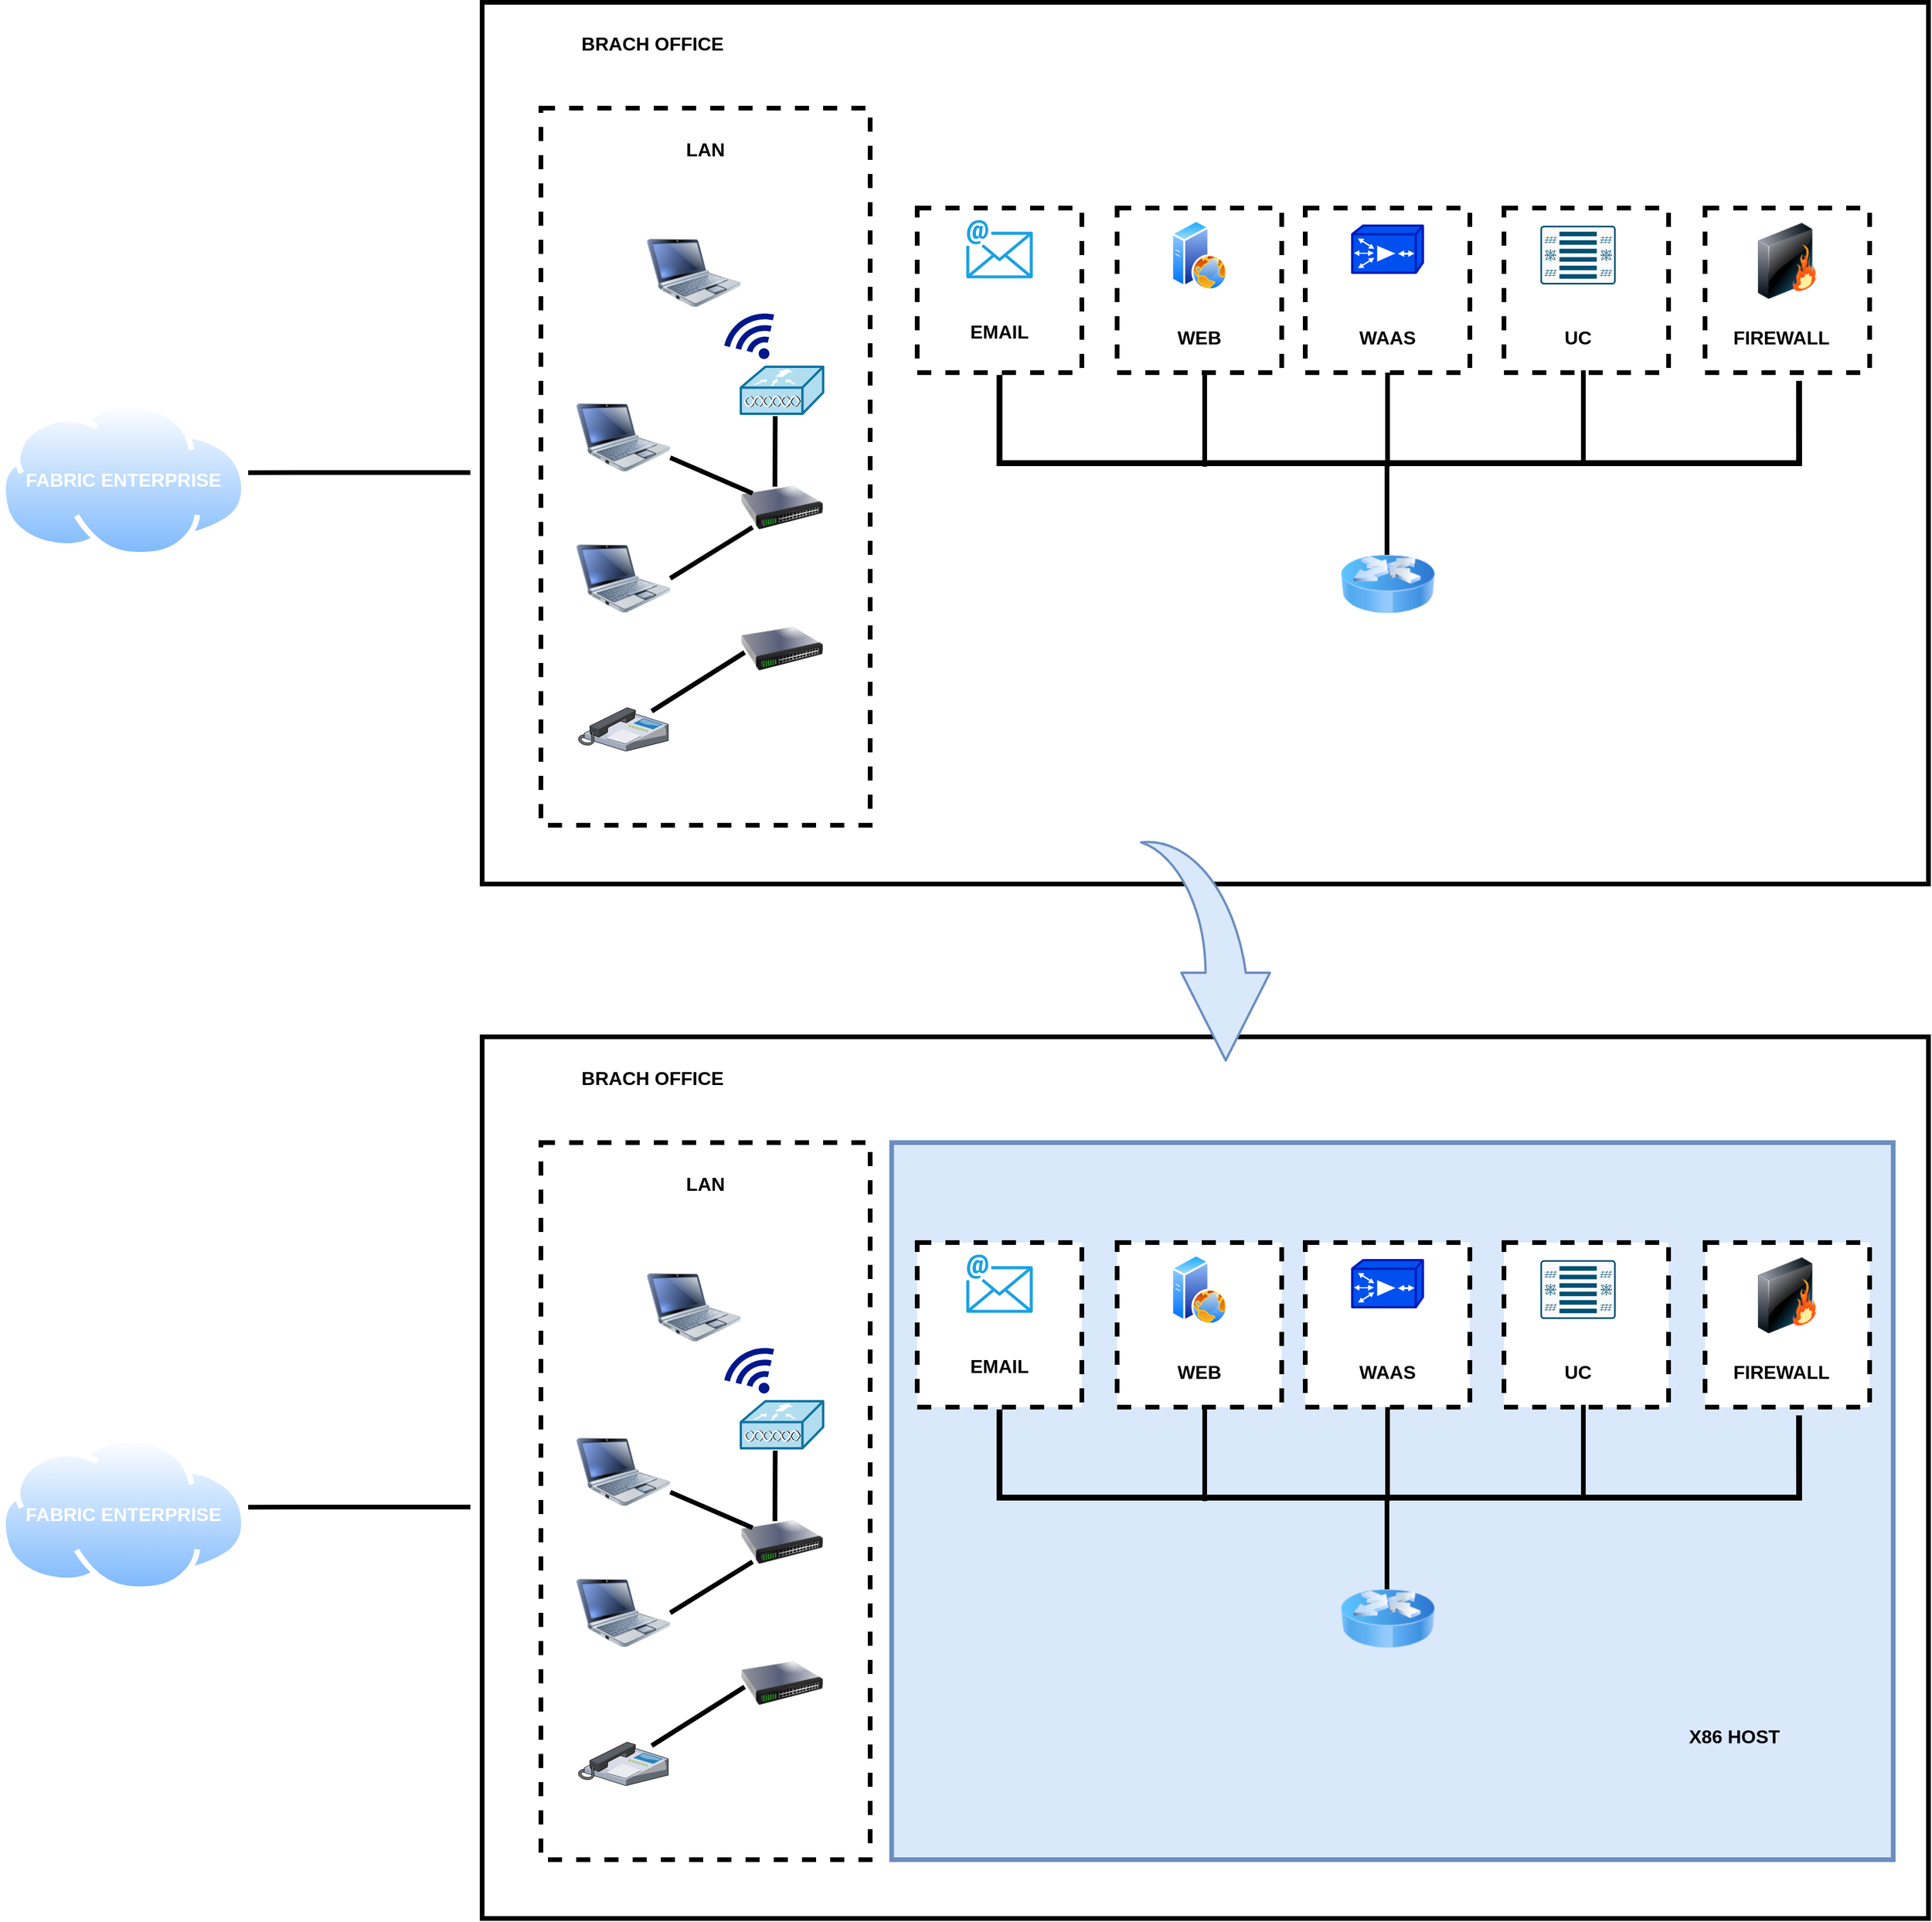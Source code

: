 <mxfile version="23.0.2" type="device">
  <diagram name="Página-1" id="8TrK6Ln6GTz2HB8w70DH">
    <mxGraphModel dx="2021" dy="1885" grid="1" gridSize="10" guides="1" tooltips="1" connect="1" arrows="1" fold="1" page="1" pageScale="1" pageWidth="827" pageHeight="1169" math="0" shadow="0">
      <root>
        <mxCell id="0" />
        <mxCell id="1" parent="0" />
        <mxCell id="T8nLrzzy6BjlIzG81fVo-46" value="" style="rounded=0;whiteSpace=wrap;html=1;strokeWidth=4;" vertex="1" parent="1">
          <mxGeometry x="-120" y="760" width="1230" height="750" as="geometry" />
        </mxCell>
        <mxCell id="T8nLrzzy6BjlIzG81fVo-86" value="" style="rounded=0;whiteSpace=wrap;html=1;fillColor=#dae8fc;strokeColor=#6c8ebf;strokeWidth=4;" vertex="1" parent="1">
          <mxGeometry x="228.27" y="850" width="851.73" height="610" as="geometry" />
        </mxCell>
        <mxCell id="T8nLrzzy6BjlIzG81fVo-1" value="" style="rounded=0;whiteSpace=wrap;html=1;strokeWidth=4;" vertex="1" parent="1">
          <mxGeometry x="-120" y="-120" width="1230" height="750" as="geometry" />
        </mxCell>
        <mxCell id="T8nLrzzy6BjlIzG81fVo-37" value="" style="rounded=0;whiteSpace=wrap;html=1;strokeWidth=4;dashed=1;" vertex="1" parent="1">
          <mxGeometry x="920" y="55" width="140" height="140" as="geometry" />
        </mxCell>
        <mxCell id="T8nLrzzy6BjlIzG81fVo-36" value="" style="rounded=0;whiteSpace=wrap;html=1;strokeWidth=4;dashed=1;" vertex="1" parent="1">
          <mxGeometry x="749" y="55" width="140" height="140" as="geometry" />
        </mxCell>
        <mxCell id="T8nLrzzy6BjlIzG81fVo-35" value="" style="rounded=0;whiteSpace=wrap;html=1;strokeWidth=4;dashed=1;" vertex="1" parent="1">
          <mxGeometry x="580" y="55" width="140" height="140" as="geometry" />
        </mxCell>
        <mxCell id="T8nLrzzy6BjlIzG81fVo-34" value="" style="rounded=0;whiteSpace=wrap;html=1;strokeWidth=4;dashed=1;" vertex="1" parent="1">
          <mxGeometry x="420" y="55" width="140" height="140" as="geometry" />
        </mxCell>
        <mxCell id="T8nLrzzy6BjlIzG81fVo-27" value="" style="rounded=0;whiteSpace=wrap;html=1;strokeWidth=4;dashed=1;" vertex="1" parent="1">
          <mxGeometry x="250" y="55" width="140" height="140" as="geometry" />
        </mxCell>
        <mxCell id="T8nLrzzy6BjlIzG81fVo-15" value="" style="rounded=0;whiteSpace=wrap;html=1;strokeWidth=4;dashed=1;" vertex="1" parent="1">
          <mxGeometry x="-70" y="-30" width="280" height="610" as="geometry" />
        </mxCell>
        <mxCell id="T8nLrzzy6BjlIzG81fVo-2" value="" style="shape=mxgraph.cisco.wireless.wlan_controller;html=1;pointerEvents=1;dashed=0;fillColor=#b1ddf0;strokeColor=#10739e;strokeWidth=2;verticalLabelPosition=bottom;verticalAlign=top;align=center;outlineConnect=0;" vertex="1" parent="1">
          <mxGeometry x="100" y="190" width="70" height="40" as="geometry" />
        </mxCell>
        <mxCell id="T8nLrzzy6BjlIzG81fVo-3" value="" style="image;html=1;image=img/lib/clip_art/networking/Switch_128x128.png" vertex="1" parent="1">
          <mxGeometry x="100" y="280" width="70" height="60" as="geometry" />
        </mxCell>
        <mxCell id="T8nLrzzy6BjlIzG81fVo-4" value="" style="image;html=1;image=img/lib/clip_art/computers/Netbook_128x128.png" vertex="1" parent="1">
          <mxGeometry x="20" y="70" width="80" height="80" as="geometry" />
        </mxCell>
        <mxCell id="T8nLrzzy6BjlIzG81fVo-5" value="" style="sketch=0;aspect=fixed;pointerEvents=1;shadow=0;dashed=0;html=1;strokeColor=none;labelPosition=center;verticalLabelPosition=bottom;verticalAlign=top;align=center;fillColor=#00188D;shape=mxgraph.mscae.enterprise.wireless_connection;rotation=-122;" vertex="1" parent="1">
          <mxGeometry x="90" y="140" width="42" height="50" as="geometry" />
        </mxCell>
        <mxCell id="T8nLrzzy6BjlIzG81fVo-6" value="" style="image;html=1;image=img/lib/clip_art/computers/Netbook_128x128.png" vertex="1" parent="1">
          <mxGeometry x="-40" y="210" width="80" height="80" as="geometry" />
        </mxCell>
        <mxCell id="T8nLrzzy6BjlIzG81fVo-7" value="" style="image;html=1;image=img/lib/clip_art/computers/Netbook_128x128.png" vertex="1" parent="1">
          <mxGeometry x="-40" y="330" width="80" height="80" as="geometry" />
        </mxCell>
        <mxCell id="T8nLrzzy6BjlIzG81fVo-8" value="" style="endArrow=none;html=1;rounded=0;strokeWidth=4;entryX=0.725;entryY=0.609;entryDx=0;entryDy=0;entryPerimeter=0;" edge="1" parent="1">
          <mxGeometry width="50" height="50" relative="1" as="geometry">
            <mxPoint x="129" y="292" as="sourcePoint" />
            <mxPoint x="129.25" y="232.0" as="targetPoint" />
          </mxGeometry>
        </mxCell>
        <mxCell id="T8nLrzzy6BjlIzG81fVo-9" value="" style="endArrow=none;html=1;rounded=0;strokeWidth=4;exitX=1;exitY=0.5;exitDx=0;exitDy=0;" edge="1" parent="1" source="T8nLrzzy6BjlIzG81fVo-7">
          <mxGeometry width="50" height="50" relative="1" as="geometry">
            <mxPoint x="50" y="368.662" as="sourcePoint" />
            <mxPoint x="110" y="326.56" as="targetPoint" />
          </mxGeometry>
        </mxCell>
        <mxCell id="T8nLrzzy6BjlIzG81fVo-10" value="" style="endArrow=none;html=1;rounded=0;strokeWidth=4;" edge="1" parent="1" source="T8nLrzzy6BjlIzG81fVo-6">
          <mxGeometry width="50" height="50" relative="1" as="geometry">
            <mxPoint x="30" y="240.003" as="sourcePoint" />
            <mxPoint x="110" y="297.71" as="targetPoint" />
          </mxGeometry>
        </mxCell>
        <mxCell id="T8nLrzzy6BjlIzG81fVo-11" value="" style="image;html=1;image=img/lib/clip_art/networking/Switch_128x128.png" vertex="1" parent="1">
          <mxGeometry x="100" y="400" width="70" height="60" as="geometry" />
        </mxCell>
        <mxCell id="T8nLrzzy6BjlIzG81fVo-13" value="" style="verticalLabelPosition=bottom;sketch=0;aspect=fixed;html=1;verticalAlign=top;strokeColor=none;align=center;outlineConnect=0;shape=mxgraph.citrix.ip_phone;" vertex="1" parent="1">
          <mxGeometry x="-38.25" y="480" width="76.5" height="37" as="geometry" />
        </mxCell>
        <mxCell id="T8nLrzzy6BjlIzG81fVo-14" value="" style="endArrow=none;html=1;rounded=0;strokeWidth=4;" edge="1" parent="1">
          <mxGeometry width="50" height="50" relative="1" as="geometry">
            <mxPoint x="24.235" y="483" as="sourcePoint" />
            <mxPoint x="103.25" y="433.0" as="targetPoint" />
          </mxGeometry>
        </mxCell>
        <mxCell id="T8nLrzzy6BjlIzG81fVo-16" value="LAN" style="text;html=1;strokeColor=none;fillColor=none;align=center;verticalAlign=middle;whiteSpace=wrap;rounded=0;fontSize=16;fontStyle=1" vertex="1" parent="1">
          <mxGeometry x="-15" y="-10" width="170" height="30" as="geometry" />
        </mxCell>
        <mxCell id="T8nLrzzy6BjlIzG81fVo-17" value="BRACH OFFICE" style="text;html=1;strokeColor=none;fillColor=none;align=center;verticalAlign=middle;whiteSpace=wrap;rounded=0;fontSize=16;fontStyle=1" vertex="1" parent="1">
          <mxGeometry x="-60" y="-100" width="170" height="30" as="geometry" />
        </mxCell>
        <mxCell id="T8nLrzzy6BjlIzG81fVo-18" value="" style="image;html=1;image=img/lib/clip_art/networking/Router_Icon_128x128.png" vertex="1" parent="1">
          <mxGeometry x="610" y="335" width="80" height="80" as="geometry" />
        </mxCell>
        <mxCell id="T8nLrzzy6BjlIzG81fVo-20" value="" style="sketch=0;outlineConnect=0;fillColor=#1ba1e2;strokeColor=#006EAF;dashed=0;verticalLabelPosition=bottom;verticalAlign=top;align=center;html=1;fontSize=12;fontStyle=0;aspect=fixed;shape=mxgraph.aws4.email;fontColor=#ffffff;" vertex="1" parent="1">
          <mxGeometry x="291.74" y="65" width="56.53" height="50" as="geometry" />
        </mxCell>
        <mxCell id="T8nLrzzy6BjlIzG81fVo-21" value="" style="image;aspect=fixed;perimeter=ellipsePerimeter;html=1;align=center;shadow=0;dashed=0;spacingTop=3;image=img/lib/active_directory/web_server.svg;" vertex="1" parent="1">
          <mxGeometry x="466" y="65" width="48" height="60" as="geometry" />
        </mxCell>
        <mxCell id="T8nLrzzy6BjlIzG81fVo-22" value="" style="shape=mxgraph.cisco.misc.wae;html=1;pointerEvents=1;dashed=0;fillColor=#0050ef;strokeColor=#001DBC;strokeWidth=2;verticalLabelPosition=bottom;verticalAlign=top;align=center;outlineConnect=0;fontColor=#ffffff;" vertex="1" parent="1">
          <mxGeometry x="620" y="70" width="60" height="40" as="geometry" />
        </mxCell>
        <mxCell id="T8nLrzzy6BjlIzG81fVo-23" value="" style="sketch=0;points=[[0.015,0.015,0],[0.985,0.015,0],[0.985,0.985,0],[0.015,0.985,0],[0.25,0,0],[0.5,0,0],[0.75,0,0],[1,0.25,0],[1,0.5,0],[1,0.75,0],[0.75,1,0],[0.5,1,0],[0.25,1,0],[0,0.75,0],[0,0.5,0],[0,0.25,0]];verticalLabelPosition=bottom;html=1;verticalAlign=top;aspect=fixed;align=center;pointerEvents=1;shape=mxgraph.cisco19.rect;prIcon=ucs_5108_blade_chassis;fillColor=#FAFAFA;strokeColor=#005073;" vertex="1" parent="1">
          <mxGeometry x="780" y="70" width="64" height="50" as="geometry" />
        </mxCell>
        <mxCell id="T8nLrzzy6BjlIzG81fVo-24" value="" style="image;html=1;image=img/lib/clip_art/networking/Firewall_128x128.png" vertex="1" parent="1">
          <mxGeometry x="965" y="65" width="50" height="70" as="geometry" />
        </mxCell>
        <mxCell id="T8nLrzzy6BjlIzG81fVo-28" value="EMAIL" style="text;html=1;strokeColor=none;fillColor=none;align=center;verticalAlign=middle;whiteSpace=wrap;rounded=0;fontSize=16;fontStyle=1" vertex="1" parent="1">
          <mxGeometry x="235" y="145" width="170" height="30" as="geometry" />
        </mxCell>
        <mxCell id="T8nLrzzy6BjlIzG81fVo-29" value="WAAS" style="text;html=1;strokeColor=none;fillColor=none;align=center;verticalAlign=middle;whiteSpace=wrap;rounded=0;fontSize=16;fontStyle=1" vertex="1" parent="1">
          <mxGeometry x="565" y="150" width="170" height="30" as="geometry" />
        </mxCell>
        <mxCell id="T8nLrzzy6BjlIzG81fVo-30" value="WEB" style="text;html=1;strokeColor=none;fillColor=none;align=center;verticalAlign=middle;whiteSpace=wrap;rounded=0;fontSize=16;fontStyle=1" vertex="1" parent="1">
          <mxGeometry x="405" y="150" width="170" height="30" as="geometry" />
        </mxCell>
        <mxCell id="T8nLrzzy6BjlIzG81fVo-31" value="UC" style="text;html=1;strokeColor=none;fillColor=none;align=center;verticalAlign=middle;whiteSpace=wrap;rounded=0;fontSize=16;fontStyle=1" vertex="1" parent="1">
          <mxGeometry x="727" y="150" width="170" height="30" as="geometry" />
        </mxCell>
        <mxCell id="T8nLrzzy6BjlIzG81fVo-32" value="FIREWALL" style="text;html=1;strokeColor=none;fillColor=none;align=center;verticalAlign=middle;whiteSpace=wrap;rounded=0;fontSize=16;fontStyle=1" vertex="1" parent="1">
          <mxGeometry x="900" y="150" width="170" height="30" as="geometry" />
        </mxCell>
        <mxCell id="T8nLrzzy6BjlIzG81fVo-38" value="" style="endArrow=none;html=1;rounded=0;strokeWidth=5;entryX=0.571;entryY=1.036;entryDx=0;entryDy=0;entryPerimeter=0;" edge="1" parent="1">
          <mxGeometry width="50" height="50" relative="1" as="geometry">
            <mxPoint x="320" y="197" as="sourcePoint" />
            <mxPoint x="999.94" y="202.04" as="targetPoint" />
            <Array as="points">
              <mxPoint x="320" y="272" />
              <mxPoint x="1000" y="272" />
            </Array>
          </mxGeometry>
        </mxCell>
        <mxCell id="T8nLrzzy6BjlIzG81fVo-39" value="" style="endArrow=none;html=1;rounded=0;strokeWidth=4;" edge="1" parent="1">
          <mxGeometry width="50" height="50" relative="1" as="geometry">
            <mxPoint x="494.5" y="275" as="sourcePoint" />
            <mxPoint x="494.5" y="195" as="targetPoint" />
          </mxGeometry>
        </mxCell>
        <mxCell id="T8nLrzzy6BjlIzG81fVo-40" value="" style="endArrow=none;html=1;rounded=0;strokeWidth=4;" edge="1" parent="1">
          <mxGeometry width="50" height="50" relative="1" as="geometry">
            <mxPoint x="650" y="275" as="sourcePoint" />
            <mxPoint x="650" y="195" as="targetPoint" />
          </mxGeometry>
        </mxCell>
        <mxCell id="T8nLrzzy6BjlIzG81fVo-41" value="" style="endArrow=none;html=1;rounded=0;strokeWidth=4;" edge="1" parent="1">
          <mxGeometry width="50" height="50" relative="1" as="geometry">
            <mxPoint x="816.5" y="273" as="sourcePoint" />
            <mxPoint x="816.5" y="193" as="targetPoint" />
          </mxGeometry>
        </mxCell>
        <mxCell id="T8nLrzzy6BjlIzG81fVo-42" value="" style="endArrow=none;html=1;rounded=0;strokeWidth=4;" edge="1" parent="1">
          <mxGeometry width="50" height="50" relative="1" as="geometry">
            <mxPoint x="649.5" y="350" as="sourcePoint" />
            <mxPoint x="649.5" y="270" as="targetPoint" />
          </mxGeometry>
        </mxCell>
        <mxCell id="T8nLrzzy6BjlIzG81fVo-43" value="" style="image;aspect=fixed;perimeter=ellipsePerimeter;html=1;align=center;shadow=0;dashed=0;spacingTop=3;image=img/lib/active_directory/internet_cloud.svg;" vertex="1" parent="1">
          <mxGeometry x="-530" y="220" width="210" height="132.3" as="geometry" />
        </mxCell>
        <mxCell id="T8nLrzzy6BjlIzG81fVo-44" value="FABRIC ENTERPRISE" style="text;html=1;align=center;verticalAlign=middle;whiteSpace=wrap;rounded=0;fontSize=16;fontStyle=1;fontColor=#FFFFFF;" vertex="1" parent="1">
          <mxGeometry x="-510" y="271.15" width="170" height="30" as="geometry" />
        </mxCell>
        <mxCell id="T8nLrzzy6BjlIzG81fVo-45" value="" style="endArrow=none;html=1;rounded=0;strokeWidth=4;exitX=1.005;exitY=0.454;exitDx=0;exitDy=0;exitPerimeter=0;" edge="1" parent="1" source="T8nLrzzy6BjlIzG81fVo-43">
          <mxGeometry width="50" height="50" relative="1" as="geometry">
            <mxPoint x="-310" y="280" as="sourcePoint" />
            <mxPoint x="-130" y="280" as="targetPoint" />
          </mxGeometry>
        </mxCell>
        <mxCell id="T8nLrzzy6BjlIzG81fVo-47" value="" style="rounded=0;whiteSpace=wrap;html=1;strokeWidth=4;dashed=1;" vertex="1" parent="1">
          <mxGeometry x="920" y="935" width="140" height="140" as="geometry" />
        </mxCell>
        <mxCell id="T8nLrzzy6BjlIzG81fVo-48" value="" style="rounded=0;whiteSpace=wrap;html=1;strokeWidth=4;dashed=1;" vertex="1" parent="1">
          <mxGeometry x="749" y="935" width="140" height="140" as="geometry" />
        </mxCell>
        <mxCell id="T8nLrzzy6BjlIzG81fVo-49" value="" style="rounded=0;whiteSpace=wrap;html=1;strokeWidth=4;dashed=1;" vertex="1" parent="1">
          <mxGeometry x="580" y="935" width="140" height="140" as="geometry" />
        </mxCell>
        <mxCell id="T8nLrzzy6BjlIzG81fVo-50" value="" style="rounded=0;whiteSpace=wrap;html=1;strokeWidth=4;dashed=1;" vertex="1" parent="1">
          <mxGeometry x="420" y="935" width="140" height="140" as="geometry" />
        </mxCell>
        <mxCell id="T8nLrzzy6BjlIzG81fVo-51" value="" style="rounded=0;whiteSpace=wrap;html=1;strokeWidth=4;dashed=1;" vertex="1" parent="1">
          <mxGeometry x="250" y="935" width="140" height="140" as="geometry" />
        </mxCell>
        <mxCell id="T8nLrzzy6BjlIzG81fVo-52" value="" style="rounded=0;whiteSpace=wrap;html=1;strokeWidth=4;dashed=1;" vertex="1" parent="1">
          <mxGeometry x="-70" y="850" width="280" height="610" as="geometry" />
        </mxCell>
        <mxCell id="T8nLrzzy6BjlIzG81fVo-53" value="" style="shape=mxgraph.cisco.wireless.wlan_controller;html=1;pointerEvents=1;dashed=0;fillColor=#b1ddf0;strokeColor=#10739e;strokeWidth=2;verticalLabelPosition=bottom;verticalAlign=top;align=center;outlineConnect=0;" vertex="1" parent="1">
          <mxGeometry x="100" y="1070" width="70" height="40" as="geometry" />
        </mxCell>
        <mxCell id="T8nLrzzy6BjlIzG81fVo-54" value="" style="image;html=1;image=img/lib/clip_art/networking/Switch_128x128.png" vertex="1" parent="1">
          <mxGeometry x="100" y="1160" width="70" height="60" as="geometry" />
        </mxCell>
        <mxCell id="T8nLrzzy6BjlIzG81fVo-55" value="" style="image;html=1;image=img/lib/clip_art/computers/Netbook_128x128.png" vertex="1" parent="1">
          <mxGeometry x="20" y="950" width="80" height="80" as="geometry" />
        </mxCell>
        <mxCell id="T8nLrzzy6BjlIzG81fVo-56" value="" style="sketch=0;aspect=fixed;pointerEvents=1;shadow=0;dashed=0;html=1;strokeColor=none;labelPosition=center;verticalLabelPosition=bottom;verticalAlign=top;align=center;fillColor=#00188D;shape=mxgraph.mscae.enterprise.wireless_connection;rotation=-122;" vertex="1" parent="1">
          <mxGeometry x="90" y="1020" width="42" height="50" as="geometry" />
        </mxCell>
        <mxCell id="T8nLrzzy6BjlIzG81fVo-57" value="" style="image;html=1;image=img/lib/clip_art/computers/Netbook_128x128.png" vertex="1" parent="1">
          <mxGeometry x="-40" y="1090" width="80" height="80" as="geometry" />
        </mxCell>
        <mxCell id="T8nLrzzy6BjlIzG81fVo-58" value="" style="image;html=1;image=img/lib/clip_art/computers/Netbook_128x128.png" vertex="1" parent="1">
          <mxGeometry x="-40" y="1210" width="80" height="80" as="geometry" />
        </mxCell>
        <mxCell id="T8nLrzzy6BjlIzG81fVo-59" value="" style="endArrow=none;html=1;rounded=0;strokeWidth=4;entryX=0.725;entryY=0.609;entryDx=0;entryDy=0;entryPerimeter=0;" edge="1" parent="1">
          <mxGeometry width="50" height="50" relative="1" as="geometry">
            <mxPoint x="129" y="1172" as="sourcePoint" />
            <mxPoint x="129.25" y="1112" as="targetPoint" />
          </mxGeometry>
        </mxCell>
        <mxCell id="T8nLrzzy6BjlIzG81fVo-60" value="" style="endArrow=none;html=1;rounded=0;strokeWidth=4;exitX=1;exitY=0.5;exitDx=0;exitDy=0;" edge="1" parent="1" source="T8nLrzzy6BjlIzG81fVo-58">
          <mxGeometry width="50" height="50" relative="1" as="geometry">
            <mxPoint x="50" y="1248.662" as="sourcePoint" />
            <mxPoint x="110" y="1206.56" as="targetPoint" />
          </mxGeometry>
        </mxCell>
        <mxCell id="T8nLrzzy6BjlIzG81fVo-61" value="" style="endArrow=none;html=1;rounded=0;strokeWidth=4;" edge="1" parent="1" source="T8nLrzzy6BjlIzG81fVo-57">
          <mxGeometry width="50" height="50" relative="1" as="geometry">
            <mxPoint x="30" y="1120.003" as="sourcePoint" />
            <mxPoint x="110" y="1177.71" as="targetPoint" />
          </mxGeometry>
        </mxCell>
        <mxCell id="T8nLrzzy6BjlIzG81fVo-62" value="" style="image;html=1;image=img/lib/clip_art/networking/Switch_128x128.png" vertex="1" parent="1">
          <mxGeometry x="100" y="1280" width="70" height="60" as="geometry" />
        </mxCell>
        <mxCell id="T8nLrzzy6BjlIzG81fVo-63" value="" style="verticalLabelPosition=bottom;sketch=0;aspect=fixed;html=1;verticalAlign=top;strokeColor=none;align=center;outlineConnect=0;shape=mxgraph.citrix.ip_phone;" vertex="1" parent="1">
          <mxGeometry x="-38.25" y="1360" width="76.5" height="37" as="geometry" />
        </mxCell>
        <mxCell id="T8nLrzzy6BjlIzG81fVo-64" value="" style="endArrow=none;html=1;rounded=0;strokeWidth=4;" edge="1" parent="1">
          <mxGeometry width="50" height="50" relative="1" as="geometry">
            <mxPoint x="24.235" y="1363" as="sourcePoint" />
            <mxPoint x="103.25" y="1313.0" as="targetPoint" />
          </mxGeometry>
        </mxCell>
        <mxCell id="T8nLrzzy6BjlIzG81fVo-65" value="LAN" style="text;html=1;strokeColor=none;fillColor=none;align=center;verticalAlign=middle;whiteSpace=wrap;rounded=0;fontSize=16;fontStyle=1" vertex="1" parent="1">
          <mxGeometry x="-15" y="870" width="170" height="30" as="geometry" />
        </mxCell>
        <mxCell id="T8nLrzzy6BjlIzG81fVo-66" value="BRACH OFFICE" style="text;html=1;strokeColor=none;fillColor=none;align=center;verticalAlign=middle;whiteSpace=wrap;rounded=0;fontSize=16;fontStyle=1" vertex="1" parent="1">
          <mxGeometry x="-60" y="780" width="170" height="30" as="geometry" />
        </mxCell>
        <mxCell id="T8nLrzzy6BjlIzG81fVo-67" value="" style="image;html=1;image=img/lib/clip_art/networking/Router_Icon_128x128.png" vertex="1" parent="1">
          <mxGeometry x="610" y="1215" width="80" height="80" as="geometry" />
        </mxCell>
        <mxCell id="T8nLrzzy6BjlIzG81fVo-68" value="" style="sketch=0;outlineConnect=0;fillColor=#1ba1e2;strokeColor=#006EAF;dashed=0;verticalLabelPosition=bottom;verticalAlign=top;align=center;html=1;fontSize=12;fontStyle=0;aspect=fixed;shape=mxgraph.aws4.email;fontColor=#ffffff;" vertex="1" parent="1">
          <mxGeometry x="291.74" y="945" width="56.53" height="50" as="geometry" />
        </mxCell>
        <mxCell id="T8nLrzzy6BjlIzG81fVo-69" value="" style="image;aspect=fixed;perimeter=ellipsePerimeter;html=1;align=center;shadow=0;dashed=0;spacingTop=3;image=img/lib/active_directory/web_server.svg;" vertex="1" parent="1">
          <mxGeometry x="466" y="945" width="48" height="60" as="geometry" />
        </mxCell>
        <mxCell id="T8nLrzzy6BjlIzG81fVo-70" value="" style="shape=mxgraph.cisco.misc.wae;html=1;pointerEvents=1;dashed=0;fillColor=#0050ef;strokeColor=#001DBC;strokeWidth=2;verticalLabelPosition=bottom;verticalAlign=top;align=center;outlineConnect=0;fontColor=#ffffff;" vertex="1" parent="1">
          <mxGeometry x="620" y="950" width="60" height="40" as="geometry" />
        </mxCell>
        <mxCell id="T8nLrzzy6BjlIzG81fVo-71" value="" style="sketch=0;points=[[0.015,0.015,0],[0.985,0.015,0],[0.985,0.985,0],[0.015,0.985,0],[0.25,0,0],[0.5,0,0],[0.75,0,0],[1,0.25,0],[1,0.5,0],[1,0.75,0],[0.75,1,0],[0.5,1,0],[0.25,1,0],[0,0.75,0],[0,0.5,0],[0,0.25,0]];verticalLabelPosition=bottom;html=1;verticalAlign=top;aspect=fixed;align=center;pointerEvents=1;shape=mxgraph.cisco19.rect;prIcon=ucs_5108_blade_chassis;fillColor=#FAFAFA;strokeColor=#005073;" vertex="1" parent="1">
          <mxGeometry x="780" y="950" width="64" height="50" as="geometry" />
        </mxCell>
        <mxCell id="T8nLrzzy6BjlIzG81fVo-72" value="" style="image;html=1;image=img/lib/clip_art/networking/Firewall_128x128.png" vertex="1" parent="1">
          <mxGeometry x="965" y="945" width="50" height="70" as="geometry" />
        </mxCell>
        <mxCell id="T8nLrzzy6BjlIzG81fVo-73" value="EMAIL" style="text;html=1;strokeColor=none;fillColor=none;align=center;verticalAlign=middle;whiteSpace=wrap;rounded=0;fontSize=16;fontStyle=1" vertex="1" parent="1">
          <mxGeometry x="235" y="1025" width="170" height="30" as="geometry" />
        </mxCell>
        <mxCell id="T8nLrzzy6BjlIzG81fVo-74" value="WAAS" style="text;html=1;strokeColor=none;fillColor=none;align=center;verticalAlign=middle;whiteSpace=wrap;rounded=0;fontSize=16;fontStyle=1" vertex="1" parent="1">
          <mxGeometry x="565" y="1030" width="170" height="30" as="geometry" />
        </mxCell>
        <mxCell id="T8nLrzzy6BjlIzG81fVo-75" value="WEB" style="text;html=1;strokeColor=none;fillColor=none;align=center;verticalAlign=middle;whiteSpace=wrap;rounded=0;fontSize=16;fontStyle=1" vertex="1" parent="1">
          <mxGeometry x="405" y="1030" width="170" height="30" as="geometry" />
        </mxCell>
        <mxCell id="T8nLrzzy6BjlIzG81fVo-76" value="UC" style="text;html=1;strokeColor=none;fillColor=none;align=center;verticalAlign=middle;whiteSpace=wrap;rounded=0;fontSize=16;fontStyle=1" vertex="1" parent="1">
          <mxGeometry x="727" y="1030" width="170" height="30" as="geometry" />
        </mxCell>
        <mxCell id="T8nLrzzy6BjlIzG81fVo-77" value="FIREWALL" style="text;html=1;strokeColor=none;fillColor=none;align=center;verticalAlign=middle;whiteSpace=wrap;rounded=0;fontSize=16;fontStyle=1" vertex="1" parent="1">
          <mxGeometry x="900" y="1030" width="170" height="30" as="geometry" />
        </mxCell>
        <mxCell id="T8nLrzzy6BjlIzG81fVo-78" value="" style="endArrow=none;html=1;rounded=0;strokeWidth=5;entryX=0.571;entryY=1.036;entryDx=0;entryDy=0;entryPerimeter=0;" edge="1" parent="1">
          <mxGeometry width="50" height="50" relative="1" as="geometry">
            <mxPoint x="320" y="1077" as="sourcePoint" />
            <mxPoint x="999.94" y="1082.04" as="targetPoint" />
            <Array as="points">
              <mxPoint x="320" y="1152" />
              <mxPoint x="1000" y="1152" />
            </Array>
          </mxGeometry>
        </mxCell>
        <mxCell id="T8nLrzzy6BjlIzG81fVo-79" value="" style="endArrow=none;html=1;rounded=0;strokeWidth=4;" edge="1" parent="1">
          <mxGeometry width="50" height="50" relative="1" as="geometry">
            <mxPoint x="494.5" y="1155" as="sourcePoint" />
            <mxPoint x="494.5" y="1075" as="targetPoint" />
          </mxGeometry>
        </mxCell>
        <mxCell id="T8nLrzzy6BjlIzG81fVo-80" value="" style="endArrow=none;html=1;rounded=0;strokeWidth=4;" edge="1" parent="1">
          <mxGeometry width="50" height="50" relative="1" as="geometry">
            <mxPoint x="650" y="1155" as="sourcePoint" />
            <mxPoint x="650" y="1075" as="targetPoint" />
          </mxGeometry>
        </mxCell>
        <mxCell id="T8nLrzzy6BjlIzG81fVo-81" value="" style="endArrow=none;html=1;rounded=0;strokeWidth=4;" edge="1" parent="1">
          <mxGeometry width="50" height="50" relative="1" as="geometry">
            <mxPoint x="816.5" y="1153" as="sourcePoint" />
            <mxPoint x="816.5" y="1073" as="targetPoint" />
          </mxGeometry>
        </mxCell>
        <mxCell id="T8nLrzzy6BjlIzG81fVo-82" value="" style="endArrow=none;html=1;rounded=0;strokeWidth=4;" edge="1" parent="1">
          <mxGeometry width="50" height="50" relative="1" as="geometry">
            <mxPoint x="649.5" y="1230" as="sourcePoint" />
            <mxPoint x="649.5" y="1150" as="targetPoint" />
          </mxGeometry>
        </mxCell>
        <mxCell id="T8nLrzzy6BjlIzG81fVo-83" value="" style="image;aspect=fixed;perimeter=ellipsePerimeter;html=1;align=center;shadow=0;dashed=0;spacingTop=3;image=img/lib/active_directory/internet_cloud.svg;" vertex="1" parent="1">
          <mxGeometry x="-530" y="1100" width="210" height="132.3" as="geometry" />
        </mxCell>
        <mxCell id="T8nLrzzy6BjlIzG81fVo-84" value="FABRIC ENTERPRISE" style="text;html=1;align=center;verticalAlign=middle;whiteSpace=wrap;rounded=0;fontSize=16;fontStyle=1;fontColor=#FFFFFF;" vertex="1" parent="1">
          <mxGeometry x="-510" y="1151.15" width="170" height="30" as="geometry" />
        </mxCell>
        <mxCell id="T8nLrzzy6BjlIzG81fVo-85" value="" style="endArrow=none;html=1;rounded=0;strokeWidth=4;exitX=1.005;exitY=0.454;exitDx=0;exitDy=0;exitPerimeter=0;" edge="1" parent="1" source="T8nLrzzy6BjlIzG81fVo-83">
          <mxGeometry width="50" height="50" relative="1" as="geometry">
            <mxPoint x="-310" y="1160" as="sourcePoint" />
            <mxPoint x="-130" y="1160" as="targetPoint" />
          </mxGeometry>
        </mxCell>
        <mxCell id="T8nLrzzy6BjlIzG81fVo-87" value="X86 HOST" style="text;html=1;strokeColor=none;fillColor=none;align=center;verticalAlign=middle;whiteSpace=wrap;rounded=0;fontSize=16;fontStyle=1" vertex="1" parent="1">
          <mxGeometry x="860" y="1340" width="170" height="30" as="geometry" />
        </mxCell>
        <mxCell id="T8nLrzzy6BjlIzG81fVo-89" value="" style="shape=mxgraph.arrows.jump-in_arrow_1;html=1;verticalLabelPosition=bottom;verticalAlign=top;strokeWidth=2;strokeColor=#6c8ebf;fillColor=#dae8fc;" vertex="1" parent="1">
          <mxGeometry x="440.5" y="590" width="109.5" height="190" as="geometry" />
        </mxCell>
      </root>
    </mxGraphModel>
  </diagram>
</mxfile>
